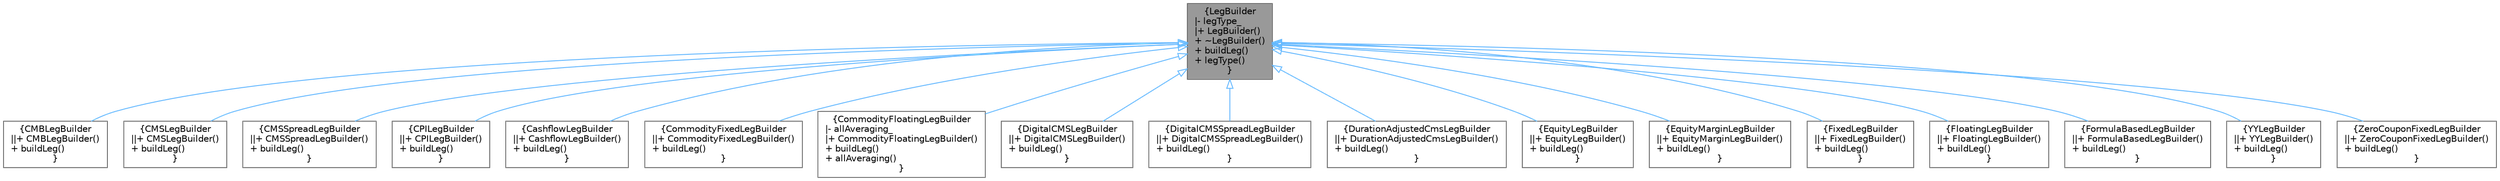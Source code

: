 digraph "LegBuilder"
{
 // INTERACTIVE_SVG=YES
 // LATEX_PDF_SIZE
  bgcolor="transparent";
  edge [fontname=Helvetica,fontsize=10,labelfontname=Helvetica,labelfontsize=10];
  node [fontname=Helvetica,fontsize=10,shape=box,height=0.2,width=0.4];
  Node1 [label="{LegBuilder\n|- legType_\l|+ LegBuilder()\l+ ~LegBuilder()\l+ buildLeg()\l+ legType()\l}",height=0.2,width=0.4,color="gray40", fillcolor="grey60", style="filled", fontcolor="black",tooltip=" "];
  Node1 -> Node2 [dir="back",color="steelblue1",style="solid",arrowtail="onormal"];
  Node2 [label="{CMBLegBuilder\n||+ CMBLegBuilder()\l+ buildLeg()\l}",height=0.2,width=0.4,color="gray40", fillcolor="white", style="filled",URL="$classore_1_1data_1_1_c_m_b_leg_builder.html",tooltip=" "];
  Node1 -> Node3 [dir="back",color="steelblue1",style="solid",arrowtail="onormal"];
  Node3 [label="{CMSLegBuilder\n||+ CMSLegBuilder()\l+ buildLeg()\l}",height=0.2,width=0.4,color="gray40", fillcolor="white", style="filled",URL="$classore_1_1data_1_1_c_m_s_leg_builder.html",tooltip=" "];
  Node1 -> Node4 [dir="back",color="steelblue1",style="solid",arrowtail="onormal"];
  Node4 [label="{CMSSpreadLegBuilder\n||+ CMSSpreadLegBuilder()\l+ buildLeg()\l}",height=0.2,width=0.4,color="gray40", fillcolor="white", style="filled",URL="$classore_1_1data_1_1_c_m_s_spread_leg_builder.html",tooltip=" "];
  Node1 -> Node5 [dir="back",color="steelblue1",style="solid",arrowtail="onormal"];
  Node5 [label="{CPILegBuilder\n||+ CPILegBuilder()\l+ buildLeg()\l}",height=0.2,width=0.4,color="gray40", fillcolor="white", style="filled",URL="$classore_1_1data_1_1_c_p_i_leg_builder.html",tooltip=" "];
  Node1 -> Node6 [dir="back",color="steelblue1",style="solid",arrowtail="onormal"];
  Node6 [label="{CashflowLegBuilder\n||+ CashflowLegBuilder()\l+ buildLeg()\l}",height=0.2,width=0.4,color="gray40", fillcolor="white", style="filled",URL="$classore_1_1data_1_1_cashflow_leg_builder.html",tooltip=" "];
  Node1 -> Node7 [dir="back",color="steelblue1",style="solid",arrowtail="onormal"];
  Node7 [label="{CommodityFixedLegBuilder\n||+ CommodityFixedLegBuilder()\l+ buildLeg()\l}",height=0.2,width=0.4,color="gray40", fillcolor="white", style="filled",URL="$classore_1_1data_1_1_commodity_fixed_leg_builder.html",tooltip=" "];
  Node1 -> Node8 [dir="back",color="steelblue1",style="solid",arrowtail="onormal"];
  Node8 [label="{CommodityFloatingLegBuilder\n|- allAveraging_\l|+ CommodityFloatingLegBuilder()\l+ buildLeg()\l+ allAveraging()\l}",height=0.2,width=0.4,color="gray40", fillcolor="white", style="filled",URL="$classore_1_1data_1_1_commodity_floating_leg_builder.html",tooltip=" "];
  Node1 -> Node9 [dir="back",color="steelblue1",style="solid",arrowtail="onormal"];
  Node9 [label="{DigitalCMSLegBuilder\n||+ DigitalCMSLegBuilder()\l+ buildLeg()\l}",height=0.2,width=0.4,color="gray40", fillcolor="white", style="filled",URL="$classore_1_1data_1_1_digital_c_m_s_leg_builder.html",tooltip=" "];
  Node1 -> Node10 [dir="back",color="steelblue1",style="solid",arrowtail="onormal"];
  Node10 [label="{DigitalCMSSpreadLegBuilder\n||+ DigitalCMSSpreadLegBuilder()\l+ buildLeg()\l}",height=0.2,width=0.4,color="gray40", fillcolor="white", style="filled",URL="$classore_1_1data_1_1_digital_c_m_s_spread_leg_builder.html",tooltip=" "];
  Node1 -> Node11 [dir="back",color="steelblue1",style="solid",arrowtail="onormal"];
  Node11 [label="{DurationAdjustedCmsLegBuilder\n||+ DurationAdjustedCmsLegBuilder()\l+ buildLeg()\l}",height=0.2,width=0.4,color="gray40", fillcolor="white", style="filled",URL="$classore_1_1data_1_1_duration_adjusted_cms_leg_builder.html",tooltip=" "];
  Node1 -> Node12 [dir="back",color="steelblue1",style="solid",arrowtail="onormal"];
  Node12 [label="{EquityLegBuilder\n||+ EquityLegBuilder()\l+ buildLeg()\l}",height=0.2,width=0.4,color="gray40", fillcolor="white", style="filled",URL="$classore_1_1data_1_1_equity_leg_builder.html",tooltip=" "];
  Node1 -> Node13 [dir="back",color="steelblue1",style="solid",arrowtail="onormal"];
  Node13 [label="{EquityMarginLegBuilder\n||+ EquityMarginLegBuilder()\l+ buildLeg()\l}",height=0.2,width=0.4,color="gray40", fillcolor="white", style="filled",URL="$classore_1_1data_1_1_equity_margin_leg_builder.html",tooltip=" "];
  Node1 -> Node14 [dir="back",color="steelblue1",style="solid",arrowtail="onormal"];
  Node14 [label="{FixedLegBuilder\n||+ FixedLegBuilder()\l+ buildLeg()\l}",height=0.2,width=0.4,color="gray40", fillcolor="white", style="filled",URL="$classore_1_1data_1_1_fixed_leg_builder.html",tooltip=" "];
  Node1 -> Node15 [dir="back",color="steelblue1",style="solid",arrowtail="onormal"];
  Node15 [label="{FloatingLegBuilder\n||+ FloatingLegBuilder()\l+ buildLeg()\l}",height=0.2,width=0.4,color="gray40", fillcolor="white", style="filled",URL="$classore_1_1data_1_1_floating_leg_builder.html",tooltip=" "];
  Node1 -> Node16 [dir="back",color="steelblue1",style="solid",arrowtail="onormal"];
  Node16 [label="{FormulaBasedLegBuilder\n||+ FormulaBasedLegBuilder()\l+ buildLeg()\l}",height=0.2,width=0.4,color="gray40", fillcolor="white", style="filled",URL="$classore_1_1data_1_1_formula_based_leg_builder.html",tooltip=" "];
  Node1 -> Node17 [dir="back",color="steelblue1",style="solid",arrowtail="onormal"];
  Node17 [label="{YYLegBuilder\n||+ YYLegBuilder()\l+ buildLeg()\l}",height=0.2,width=0.4,color="gray40", fillcolor="white", style="filled",URL="$classore_1_1data_1_1_y_y_leg_builder.html",tooltip=" "];
  Node1 -> Node18 [dir="back",color="steelblue1",style="solid",arrowtail="onormal"];
  Node18 [label="{ZeroCouponFixedLegBuilder\n||+ ZeroCouponFixedLegBuilder()\l+ buildLeg()\l}",height=0.2,width=0.4,color="gray40", fillcolor="white", style="filled",URL="$classore_1_1data_1_1_zero_coupon_fixed_leg_builder.html",tooltip=" "];
}
